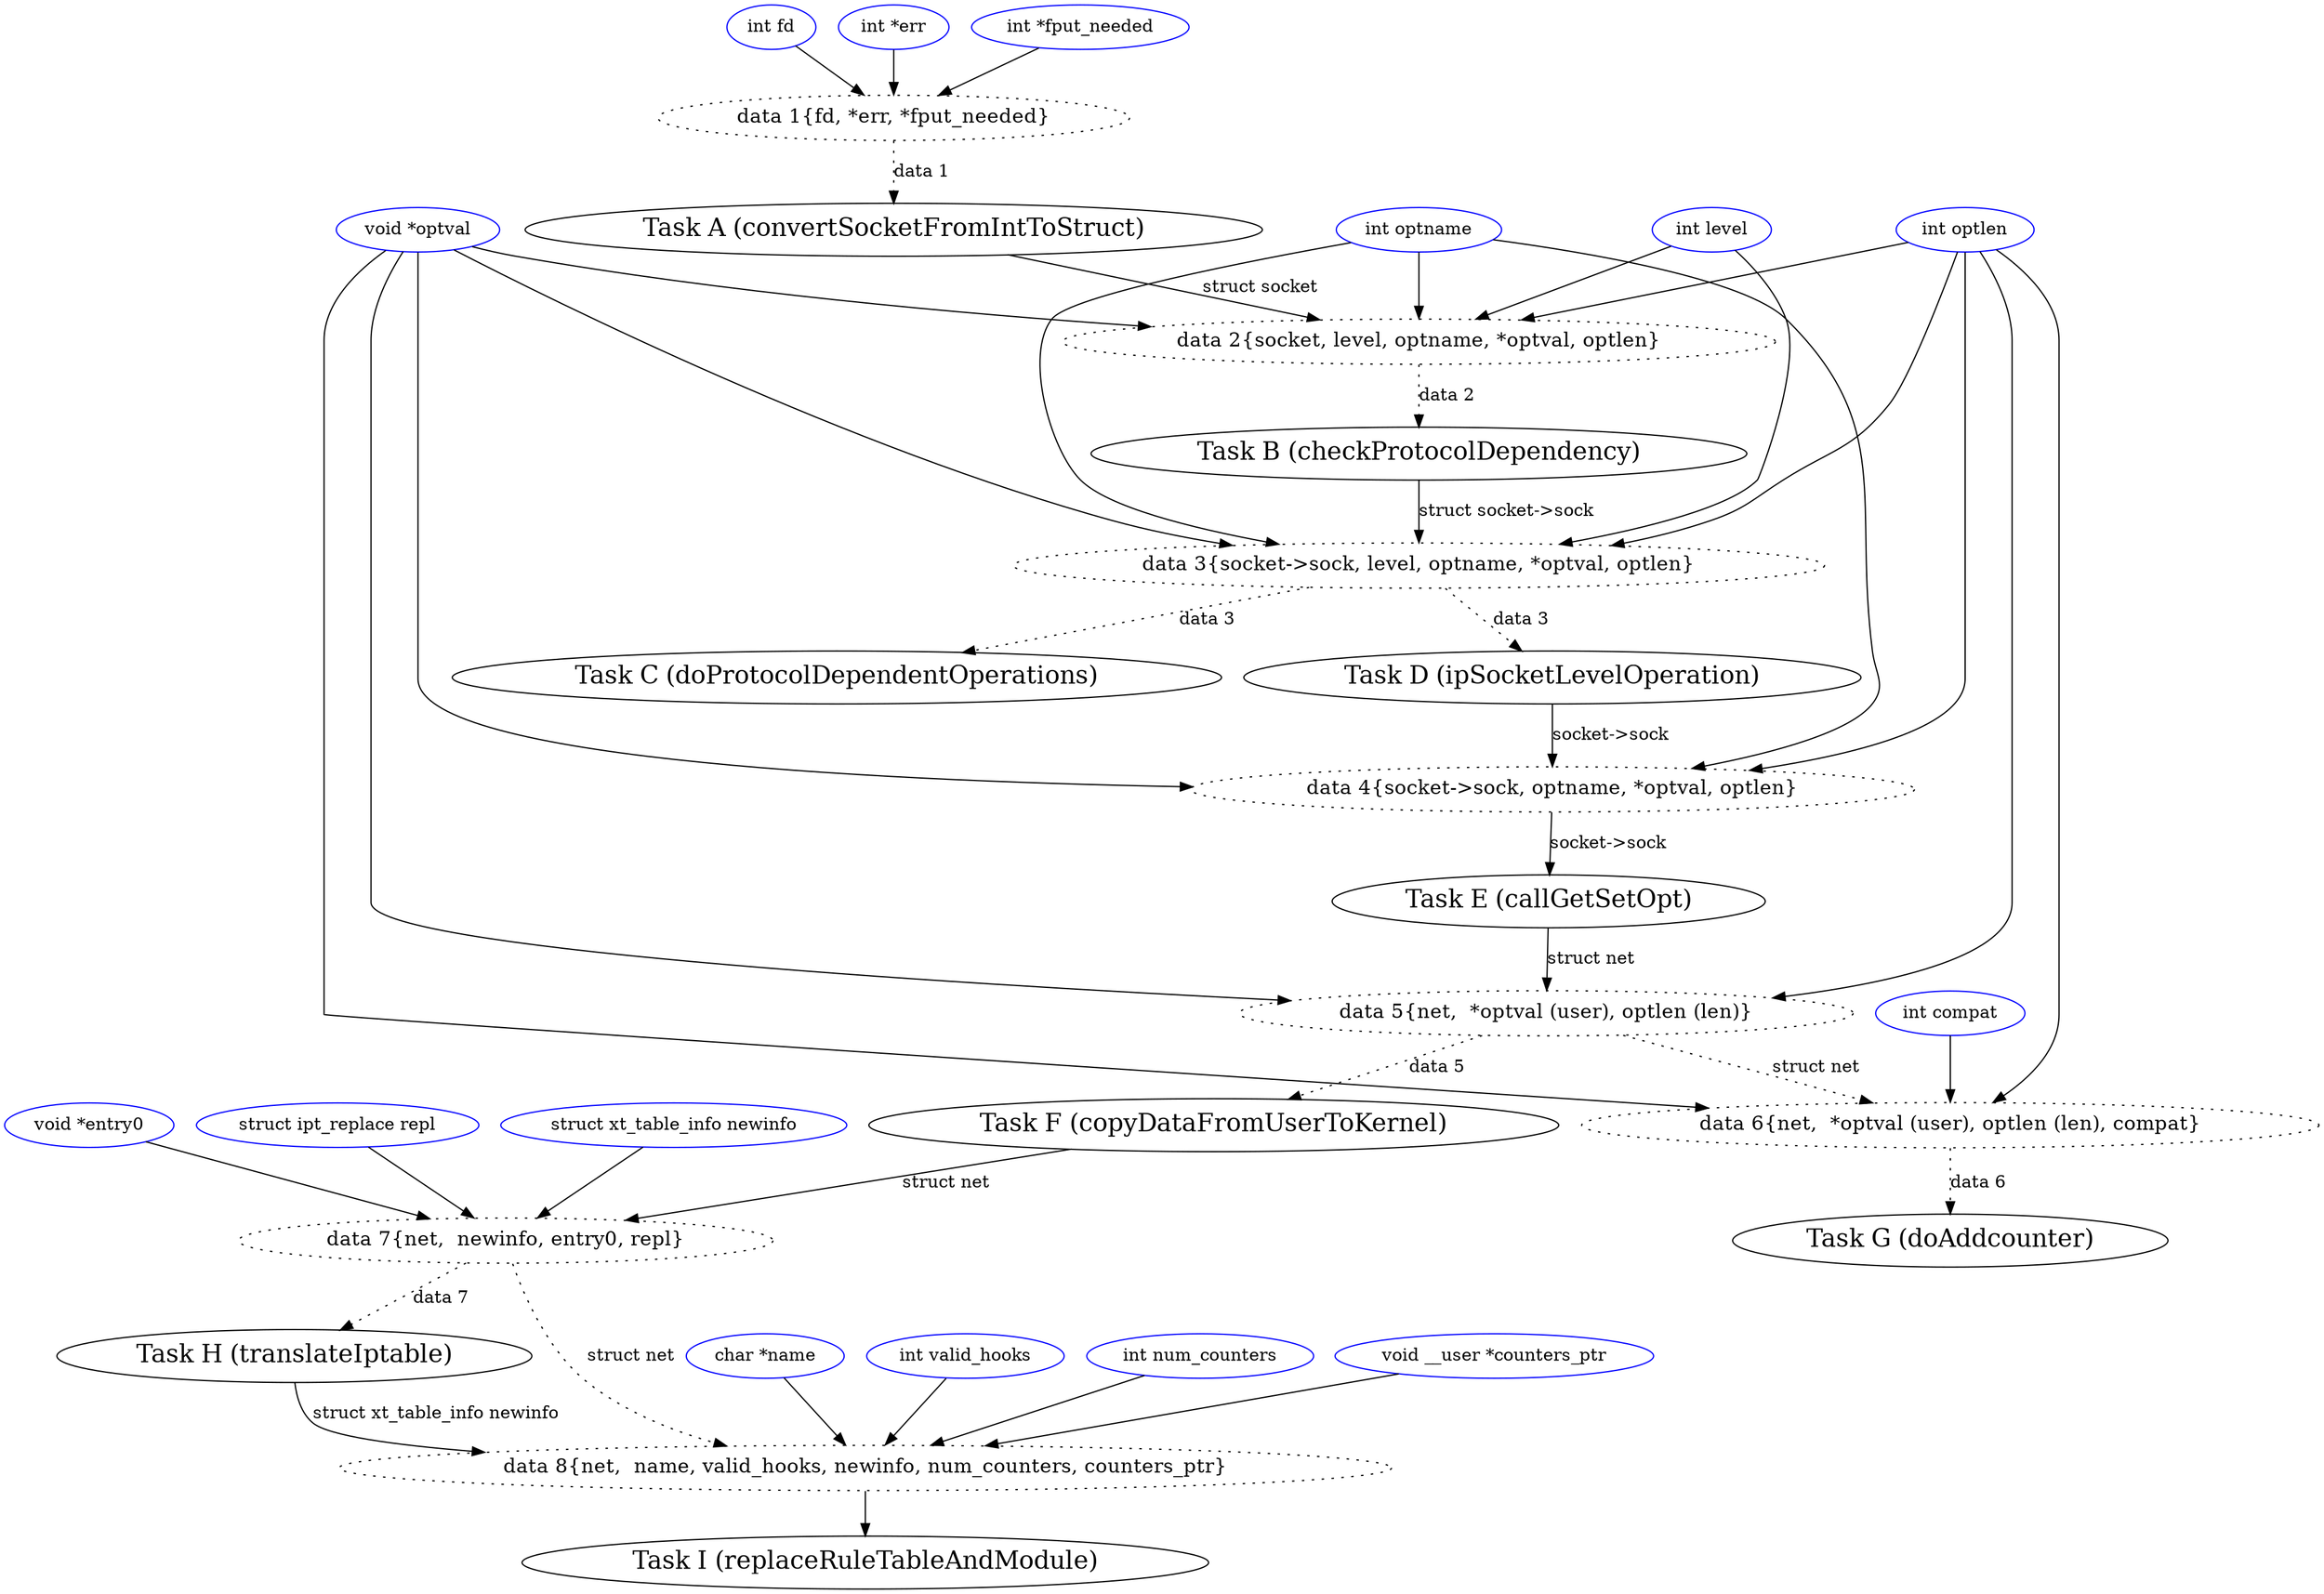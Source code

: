 digraph callgraph {
"int fd" [color=blue, fontsize=14, width=0.5];
"int *err" [color=blue, fontsize=14, width=0.5];
"int *fput_needed" [color=blue, fontsize=14, width=0.5];
"data 1{fd, *err, *fput_needed}"[style=dotted, fontsize=16, width=0.5];

"int fd" -> "data 1{fd, *err, *fput_needed}";
"int *err" -> "data 1{fd, *err, *fput_needed}";
"int *fput_needed" -> "data 1{fd, *err, *fput_needed}";

"data 1{fd, *err, *fput_needed}"->"Task A (convertSocketFromIntToStruct)"  [label="data 1", style=dotted];


"int level" [color=blue, fontsize=14, width=0.5];
"int optname" [color=blue, fontsize=14, width=0.5];
"void *optval" [color=blue, fontsize=14, width=0.5];
"int optlen" [color=blue, fontsize=14, width=0.5];
"data 2{socket, level, optname, *optval, optlen}" [style=dotted, fontsize=16, width=0.5];

"Task A (convertSocketFromIntToStruct)" [fontsize=20, width=0.5];
"Task A (convertSocketFromIntToStruct)" -> "data 2{socket, level, optname, *optval, optlen}"  [label="struct socket"];
"int level" -> "data 2{socket, level, optname, *optval, optlen}";
"int optname" -> "data 2{socket, level, optname, *optval, optlen}";
"void *optval" -> "data 2{socket, level, optname, *optval, optlen}";
"int optlen" -> "data 2{socket, level, optname, *optval, optlen}";

"Task B (checkProtocolDependency)"  [fontsize=20, width=0.5];
"data 2{socket, level, optname, *optval, optlen}" -> "Task B (checkProtocolDependency)"  [label="data 2", style=dotted];


"Task C (doProtocolDependentOperations)" [fontsize=20, width=0.5];
"data 3{socket->sock, level, optname, *optval, optlen}" [style=dotted, fontsize=16, width=0.5];
"Task B (checkProtocolDependency)" -> "data 3{socket->sock, level, optname, *optval, optlen}"  [label="struct socket->sock"];
"int level" -> "data 3{socket->sock, level, optname, *optval, optlen}";
"int optname" -> "data 3{socket->sock, level, optname, *optval, optlen}";
"void *optval" -> "data 3{socket->sock, level, optname, *optval, optlen}";
"int optlen" -> "data 3{socket->sock, level, optname, *optval, optlen}";
"data 3{socket->sock, level, optname, *optval, optlen}" -> "Task C (doProtocolDependentOperations)" [label="data 3", style=dotted];

"Task D (ipSocketLevelOperation)" [fontsize=20, width=0.5];
"data 3{socket->sock, level, optname, *optval, optlen}" -> "Task D (ipSocketLevelOperation)" [label="data 3", style=dotted];


"Task E (callGetSetOpt)" [fontsize=20, width=0.5];
"data 4{socket->sock, optname, *optval, optlen}" [style=dotted, fontsize=16, width=0.5];
"Task D (ipSocketLevelOperation)" -> "data 4{socket->sock, optname, *optval, optlen}" [label="socket->sock"];
"int optname" -> "data 4{socket->sock, optname, *optval, optlen}";
"void *optval" -> "data 4{socket->sock, optname, *optval, optlen}";
"int optlen" -> "data 4{socket->sock, optname, *optval, optlen}";
"data 4{socket->sock, optname, *optval, optlen}" -> "Task E (callGetSetOpt)" [label="socket->sock"];


"Task F (copyDataFromUserToKernel)" [fontsize=20, width=0.5];
"data 5{net,  *optval (user), optlen (len)}" [style=dotted, fontsize=16, width=0.5];
"Task E (callGetSetOpt)" -> "data 5{net,  *optval (user), optlen (len)}"  [label="struct net"];
"void *optval" -> "data 5{net,  *optval (user), optlen (len)}"
"int optlen" -> "data 5{net,  *optval (user), optlen (len)}"
"data 5{net,  *optval (user), optlen (len)}"-> "Task F (copyDataFromUserToKernel)" [label="data 5", style=dotted];


"data 6{net,  *optval (user), optlen (len), compat}" [style=dotted, fontsize=16, width=0.5];
"int compat"[color=blue, fontsize=14, width=0.5];
"int compat" -> "data 6{net,  *optval (user), optlen (len), compat}";
"void *optval" -> "data 6{net,  *optval (user), optlen (len), compat}";
"int optlen" -> "data 6{net,  *optval (user), optlen (len), compat}";
"data 5{net,  *optval (user), optlen (len)}" -> "data 6{net,  *optval (user), optlen (len), compat}" [label="struct net", style=dotted];

"Task G (doAddcounter)" [fontsize=20, width=0.5];
"data 6{net,  *optval (user), optlen (len), compat}" -> "Task G (doAddcounter)" [label="data 6",style=dotted];

"data 7{net,  newinfo, entry0, repl}"[style=dotted, fontsize=16, width=0.5];
"struct xt_table_info newinfo" [color=blue, fontsize=14, width=0.5];
"void *entry0" [color=blue, fontsize=14, width=0.5];
"struct ipt_replace repl" [color=blue, fontsize=14, width=0.5];
"Task F (copyDataFromUserToKernel)" -> "data 7{net,  newinfo, entry0, repl}" [label="struct net"];
"struct xt_table_info newinfo" -> "data 7{net,  newinfo, entry0, repl}" 
"void *entry0" -> "data 7{net,  newinfo, entry0, repl}" 
"struct ipt_replace repl" -> "data 7{net,  newinfo, entry0, repl}" 

"Task H (translateIptable)" [fontsize=20, width=0.5];
"data 7{net,  newinfo, entry0, repl}" -> "Task H (translateIptable)" [label="data 7", style=dotted];

"data 8{net,  name, valid_hooks, newinfo, num_counters, counters_ptr}" [style=dotted, fontsize=16, width=0.5];
"char *name" [color=blue, fontsize=14, width=0.5];
"int valid_hooks" [color=blue, fontsize=14, width=0.5];
"int num_counters" [color=blue, fontsize=14, width=0.5];
"void __user *counters_ptr" [color=blue, fontsize=14, width=0.5];

"data 8{net,  name, valid_hooks, newinfo, num_counters, counters_ptr}" [style=dotted, fontsize=16, width=0.5];
"Task H (translateIptable)" -> "data 8{net,  name, valid_hooks, newinfo, num_counters, counters_ptr}"  [label="struct xt_table_info newinfo"];
"char *name" -> "data 8{net,  name, valid_hooks, newinfo, num_counters, counters_ptr}" ;
"int valid_hooks"-> "data 8{net,  name, valid_hooks, newinfo, num_counters, counters_ptr}" ;
"int num_counters" -> "data 8{net,  name, valid_hooks, newinfo, num_counters, counters_ptr}";
"void __user *counters_ptr" -> "data 8{net,  name, valid_hooks, newinfo, num_counters, counters_ptr}";
"data 7{net,  newinfo, entry0, repl}"  -> "data 8{net,  name, valid_hooks, newinfo, num_counters, counters_ptr}" [label="struct net", style=dotted];

"Task I (replaceRuleTableAndModule)" [fontsize=20, width=0.5];
"data 8{net,  name, valid_hooks, newinfo, num_counters, counters_ptr}" -> "Task I (replaceRuleTableAndModule)" [fontsize=1, width=0.5];
}


